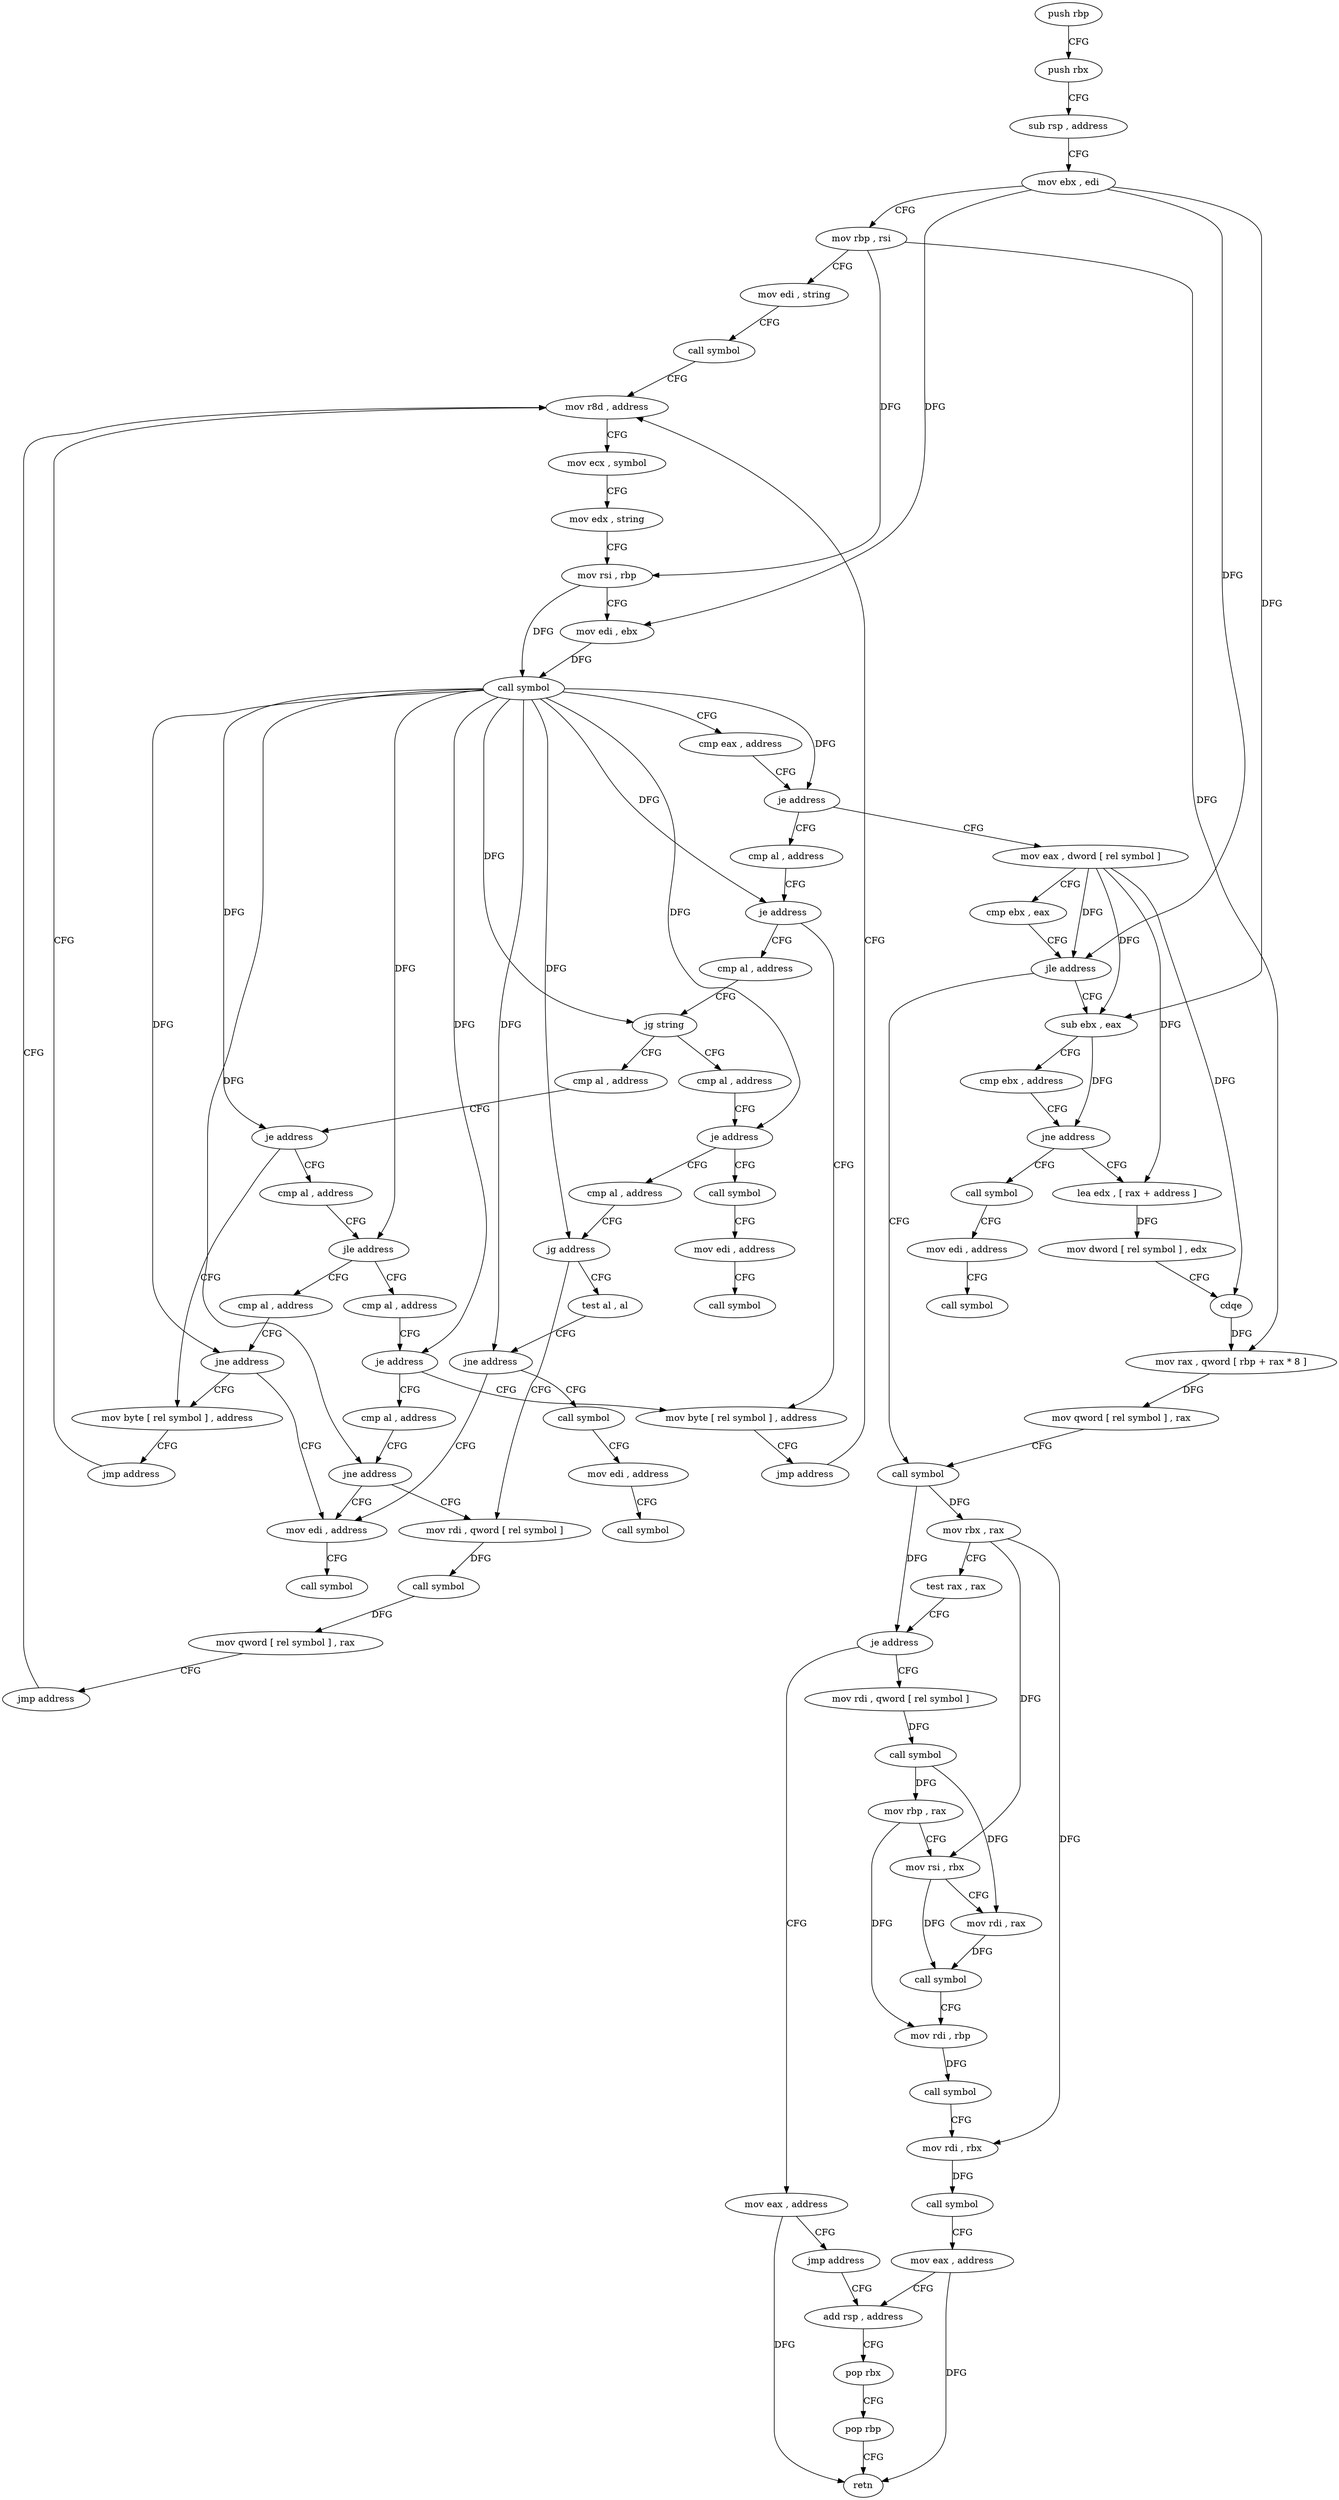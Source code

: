 digraph "func" {
"4217403" [label = "push rbp" ]
"4217404" [label = "push rbx" ]
"4217405" [label = "sub rsp , address" ]
"4217409" [label = "mov ebx , edi" ]
"4217411" [label = "mov rbp , rsi" ]
"4217414" [label = "mov edi , string" ]
"4217419" [label = "call symbol" ]
"4217424" [label = "mov r8d , address" ]
"4217577" [label = "mov eax , dword [ rel symbol ]" ]
"4217583" [label = "cmp ebx , eax" ]
"4217585" [label = "jle address" ]
"4217617" [label = "call symbol" ]
"4217587" [label = "sub ebx , eax" ]
"4217455" [label = "cmp al , address" ]
"4217457" [label = "je address" ]
"4217555" [label = "mov byte [ rel symbol ] , address" ]
"4217459" [label = "cmp al , address" ]
"4217622" [label = "mov rbx , rax" ]
"4217625" [label = "test rax , rax" ]
"4217628" [label = "je address" ]
"4217699" [label = "mov eax , address" ]
"4217630" [label = "mov rdi , qword [ rel symbol ]" ]
"4217589" [label = "cmp ebx , address" ]
"4217592" [label = "jne address" ]
"4217684" [label = "call symbol" ]
"4217594" [label = "lea edx , [ rax + address ]" ]
"4217562" [label = "jmp address" ]
"4217461" [label = "jg string" ]
"4217490" [label = "cmp al , address" ]
"4217463" [label = "cmp al , address" ]
"4217704" [label = "jmp address" ]
"4217677" [label = "add rsp , address" ]
"4217637" [label = "call symbol" ]
"4217642" [label = "mov rbp , rax" ]
"4217645" [label = "mov rsi , rbx" ]
"4217648" [label = "mov rdi , rax" ]
"4217651" [label = "call symbol" ]
"4217656" [label = "mov rdi , rbp" ]
"4217659" [label = "call symbol" ]
"4217664" [label = "mov rdi , rbx" ]
"4217667" [label = "call symbol" ]
"4217672" [label = "mov eax , address" ]
"4217689" [label = "mov edi , address" ]
"4217694" [label = "call symbol" ]
"4217597" [label = "mov dword [ rel symbol ] , edx" ]
"4217603" [label = "cdqe" ]
"4217605" [label = "mov rax , qword [ rbp + rax * 8 ]" ]
"4217610" [label = "mov qword [ rel symbol ] , rax" ]
"4217430" [label = "mov ecx , symbol" ]
"4217435" [label = "mov edx , string" ]
"4217440" [label = "mov rsi , rbp" ]
"4217443" [label = "mov edi , ebx" ]
"4217445" [label = "call symbol" ]
"4217450" [label = "cmp eax , address" ]
"4217453" [label = "je address" ]
"4217492" [label = "je address" ]
"4217531" [label = "mov byte [ rel symbol ] , address" ]
"4217494" [label = "cmp al , address" ]
"4217465" [label = "je address" ]
"4217540" [label = "call symbol" ]
"4217467" [label = "cmp al , address" ]
"4217681" [label = "pop rbx" ]
"4217682" [label = "pop rbp" ]
"4217683" [label = "retn" ]
"4217538" [label = "jmp address" ]
"4217496" [label = "jle address" ]
"4217527" [label = "cmp al , address" ]
"4217498" [label = "cmp al , address" ]
"4217545" [label = "mov edi , address" ]
"4217550" [label = "call symbol" ]
"4217469" [label = "jg address" ]
"4217506" [label = "mov rdi , qword [ rel symbol ]" ]
"4217471" [label = "test al , al" ]
"4217529" [label = "jne address" ]
"4217567" [label = "mov edi , address" ]
"4217500" [label = "je address" ]
"4217502" [label = "cmp al , address" ]
"4217513" [label = "call symbol" ]
"4217518" [label = "mov qword [ rel symbol ] , rax" ]
"4217525" [label = "jmp address" ]
"4217473" [label = "jne address" ]
"4217475" [label = "call symbol" ]
"4217572" [label = "call symbol" ]
"4217504" [label = "jne address" ]
"4217480" [label = "mov edi , address" ]
"4217485" [label = "call symbol" ]
"4217403" -> "4217404" [ label = "CFG" ]
"4217404" -> "4217405" [ label = "CFG" ]
"4217405" -> "4217409" [ label = "CFG" ]
"4217409" -> "4217411" [ label = "CFG" ]
"4217409" -> "4217443" [ label = "DFG" ]
"4217409" -> "4217585" [ label = "DFG" ]
"4217409" -> "4217587" [ label = "DFG" ]
"4217411" -> "4217414" [ label = "CFG" ]
"4217411" -> "4217440" [ label = "DFG" ]
"4217411" -> "4217605" [ label = "DFG" ]
"4217414" -> "4217419" [ label = "CFG" ]
"4217419" -> "4217424" [ label = "CFG" ]
"4217424" -> "4217430" [ label = "CFG" ]
"4217577" -> "4217583" [ label = "CFG" ]
"4217577" -> "4217585" [ label = "DFG" ]
"4217577" -> "4217587" [ label = "DFG" ]
"4217577" -> "4217594" [ label = "DFG" ]
"4217577" -> "4217603" [ label = "DFG" ]
"4217583" -> "4217585" [ label = "CFG" ]
"4217585" -> "4217617" [ label = "CFG" ]
"4217585" -> "4217587" [ label = "CFG" ]
"4217617" -> "4217622" [ label = "DFG" ]
"4217617" -> "4217628" [ label = "DFG" ]
"4217587" -> "4217589" [ label = "CFG" ]
"4217587" -> "4217592" [ label = "DFG" ]
"4217455" -> "4217457" [ label = "CFG" ]
"4217457" -> "4217555" [ label = "CFG" ]
"4217457" -> "4217459" [ label = "CFG" ]
"4217555" -> "4217562" [ label = "CFG" ]
"4217459" -> "4217461" [ label = "CFG" ]
"4217622" -> "4217625" [ label = "CFG" ]
"4217622" -> "4217645" [ label = "DFG" ]
"4217622" -> "4217664" [ label = "DFG" ]
"4217625" -> "4217628" [ label = "CFG" ]
"4217628" -> "4217699" [ label = "CFG" ]
"4217628" -> "4217630" [ label = "CFG" ]
"4217699" -> "4217704" [ label = "CFG" ]
"4217699" -> "4217683" [ label = "DFG" ]
"4217630" -> "4217637" [ label = "DFG" ]
"4217589" -> "4217592" [ label = "CFG" ]
"4217592" -> "4217684" [ label = "CFG" ]
"4217592" -> "4217594" [ label = "CFG" ]
"4217684" -> "4217689" [ label = "CFG" ]
"4217594" -> "4217597" [ label = "DFG" ]
"4217562" -> "4217424" [ label = "CFG" ]
"4217461" -> "4217490" [ label = "CFG" ]
"4217461" -> "4217463" [ label = "CFG" ]
"4217490" -> "4217492" [ label = "CFG" ]
"4217463" -> "4217465" [ label = "CFG" ]
"4217704" -> "4217677" [ label = "CFG" ]
"4217677" -> "4217681" [ label = "CFG" ]
"4217637" -> "4217642" [ label = "DFG" ]
"4217637" -> "4217648" [ label = "DFG" ]
"4217642" -> "4217645" [ label = "CFG" ]
"4217642" -> "4217656" [ label = "DFG" ]
"4217645" -> "4217648" [ label = "CFG" ]
"4217645" -> "4217651" [ label = "DFG" ]
"4217648" -> "4217651" [ label = "DFG" ]
"4217651" -> "4217656" [ label = "CFG" ]
"4217656" -> "4217659" [ label = "DFG" ]
"4217659" -> "4217664" [ label = "CFG" ]
"4217664" -> "4217667" [ label = "DFG" ]
"4217667" -> "4217672" [ label = "CFG" ]
"4217672" -> "4217677" [ label = "CFG" ]
"4217672" -> "4217683" [ label = "DFG" ]
"4217689" -> "4217694" [ label = "CFG" ]
"4217597" -> "4217603" [ label = "CFG" ]
"4217603" -> "4217605" [ label = "DFG" ]
"4217605" -> "4217610" [ label = "DFG" ]
"4217610" -> "4217617" [ label = "CFG" ]
"4217430" -> "4217435" [ label = "CFG" ]
"4217435" -> "4217440" [ label = "CFG" ]
"4217440" -> "4217443" [ label = "CFG" ]
"4217440" -> "4217445" [ label = "DFG" ]
"4217443" -> "4217445" [ label = "DFG" ]
"4217445" -> "4217450" [ label = "CFG" ]
"4217445" -> "4217453" [ label = "DFG" ]
"4217445" -> "4217457" [ label = "DFG" ]
"4217445" -> "4217461" [ label = "DFG" ]
"4217445" -> "4217492" [ label = "DFG" ]
"4217445" -> "4217465" [ label = "DFG" ]
"4217445" -> "4217496" [ label = "DFG" ]
"4217445" -> "4217469" [ label = "DFG" ]
"4217445" -> "4217529" [ label = "DFG" ]
"4217445" -> "4217500" [ label = "DFG" ]
"4217445" -> "4217473" [ label = "DFG" ]
"4217445" -> "4217504" [ label = "DFG" ]
"4217450" -> "4217453" [ label = "CFG" ]
"4217453" -> "4217577" [ label = "CFG" ]
"4217453" -> "4217455" [ label = "CFG" ]
"4217492" -> "4217531" [ label = "CFG" ]
"4217492" -> "4217494" [ label = "CFG" ]
"4217531" -> "4217538" [ label = "CFG" ]
"4217494" -> "4217496" [ label = "CFG" ]
"4217465" -> "4217540" [ label = "CFG" ]
"4217465" -> "4217467" [ label = "CFG" ]
"4217540" -> "4217545" [ label = "CFG" ]
"4217467" -> "4217469" [ label = "CFG" ]
"4217681" -> "4217682" [ label = "CFG" ]
"4217682" -> "4217683" [ label = "CFG" ]
"4217538" -> "4217424" [ label = "CFG" ]
"4217496" -> "4217527" [ label = "CFG" ]
"4217496" -> "4217498" [ label = "CFG" ]
"4217527" -> "4217529" [ label = "CFG" ]
"4217498" -> "4217500" [ label = "CFG" ]
"4217545" -> "4217550" [ label = "CFG" ]
"4217469" -> "4217506" [ label = "CFG" ]
"4217469" -> "4217471" [ label = "CFG" ]
"4217506" -> "4217513" [ label = "DFG" ]
"4217471" -> "4217473" [ label = "CFG" ]
"4217529" -> "4217567" [ label = "CFG" ]
"4217529" -> "4217531" [ label = "CFG" ]
"4217567" -> "4217572" [ label = "CFG" ]
"4217500" -> "4217555" [ label = "CFG" ]
"4217500" -> "4217502" [ label = "CFG" ]
"4217502" -> "4217504" [ label = "CFG" ]
"4217513" -> "4217518" [ label = "DFG" ]
"4217518" -> "4217525" [ label = "CFG" ]
"4217525" -> "4217424" [ label = "CFG" ]
"4217473" -> "4217567" [ label = "CFG" ]
"4217473" -> "4217475" [ label = "CFG" ]
"4217475" -> "4217480" [ label = "CFG" ]
"4217504" -> "4217567" [ label = "CFG" ]
"4217504" -> "4217506" [ label = "CFG" ]
"4217480" -> "4217485" [ label = "CFG" ]
}
